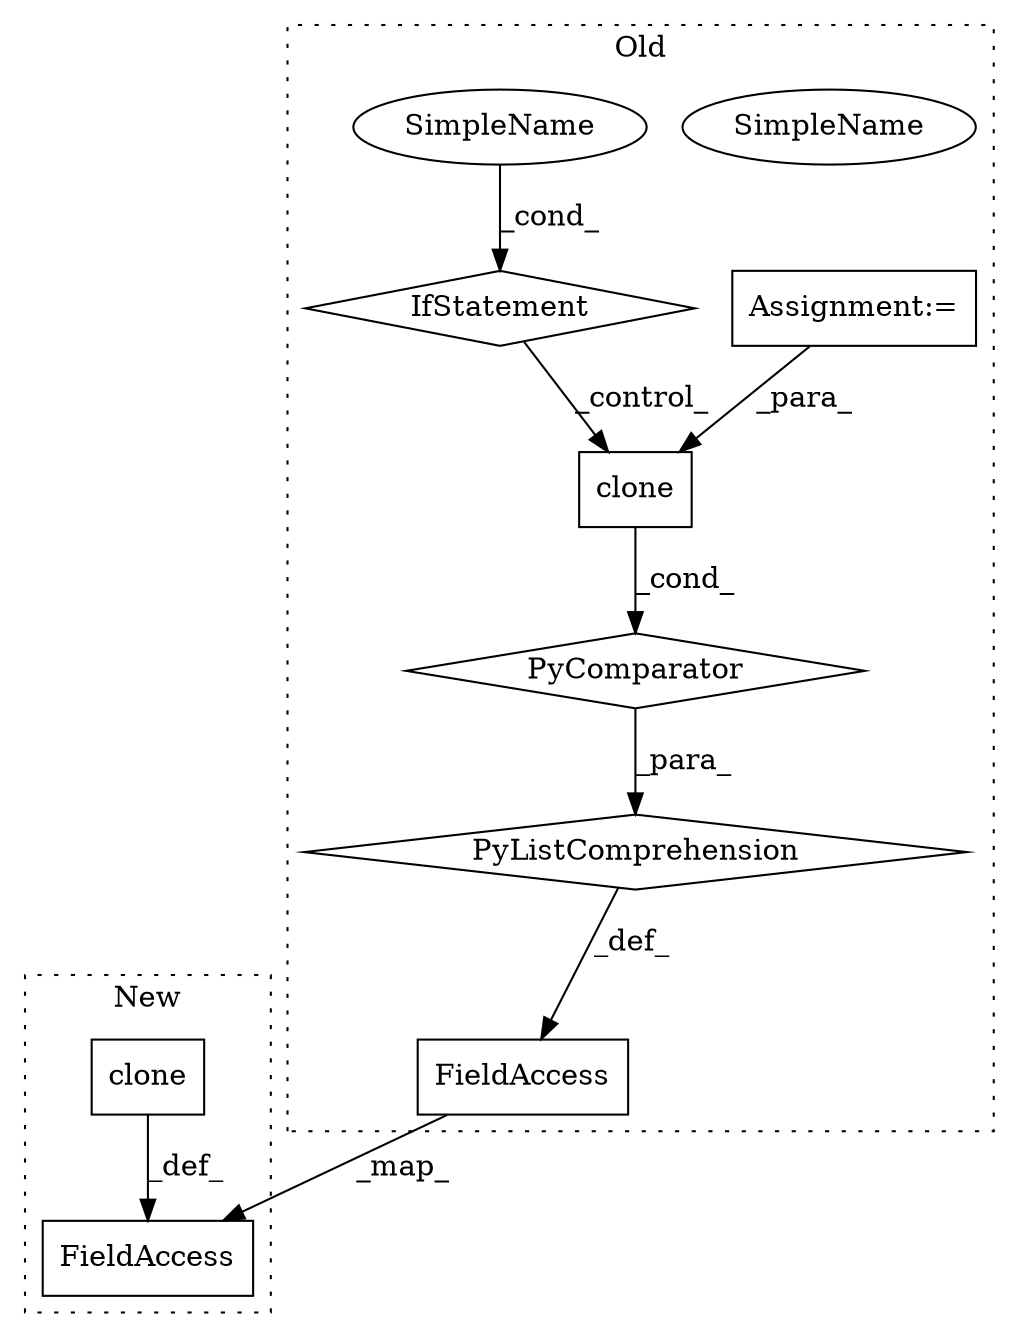 digraph G {
subgraph cluster0 {
1 [label="PyListComprehension" a="109" s="1546" l="116" shape="diamond"];
3 [label="Assignment:=" a="7" s="1620" l="34" shape="box"];
4 [label="PyComparator" a="113" s="1620" l="34" shape="diamond"];
6 [label="FieldAccess" a="22" s="1522" l="10" shape="box"];
7 [label="clone" a="32" s="1546,1555" l="6,1" shape="box"];
8 [label="IfStatement" a="25" s="1620" l="34" shape="diamond"];
9 [label="SimpleName" a="42" s="1649" l="5" shape="ellipse"];
10 [label="SimpleName" a="42" s="1649" l="5" shape="ellipse"];
label = "Old";
style="dotted";
}
subgraph cluster1 {
2 [label="clone" a="32" s="1219,1241" l="6,1" shape="box"];
5 [label="FieldAccess" a="22" s="1208" l="10" shape="box"];
label = "New";
style="dotted";
}
1 -> 6 [label="_def_"];
2 -> 5 [label="_def_"];
3 -> 7 [label="_para_"];
4 -> 1 [label="_para_"];
6 -> 5 [label="_map_"];
7 -> 4 [label="_cond_"];
8 -> 7 [label="_control_"];
10 -> 8 [label="_cond_"];
}
